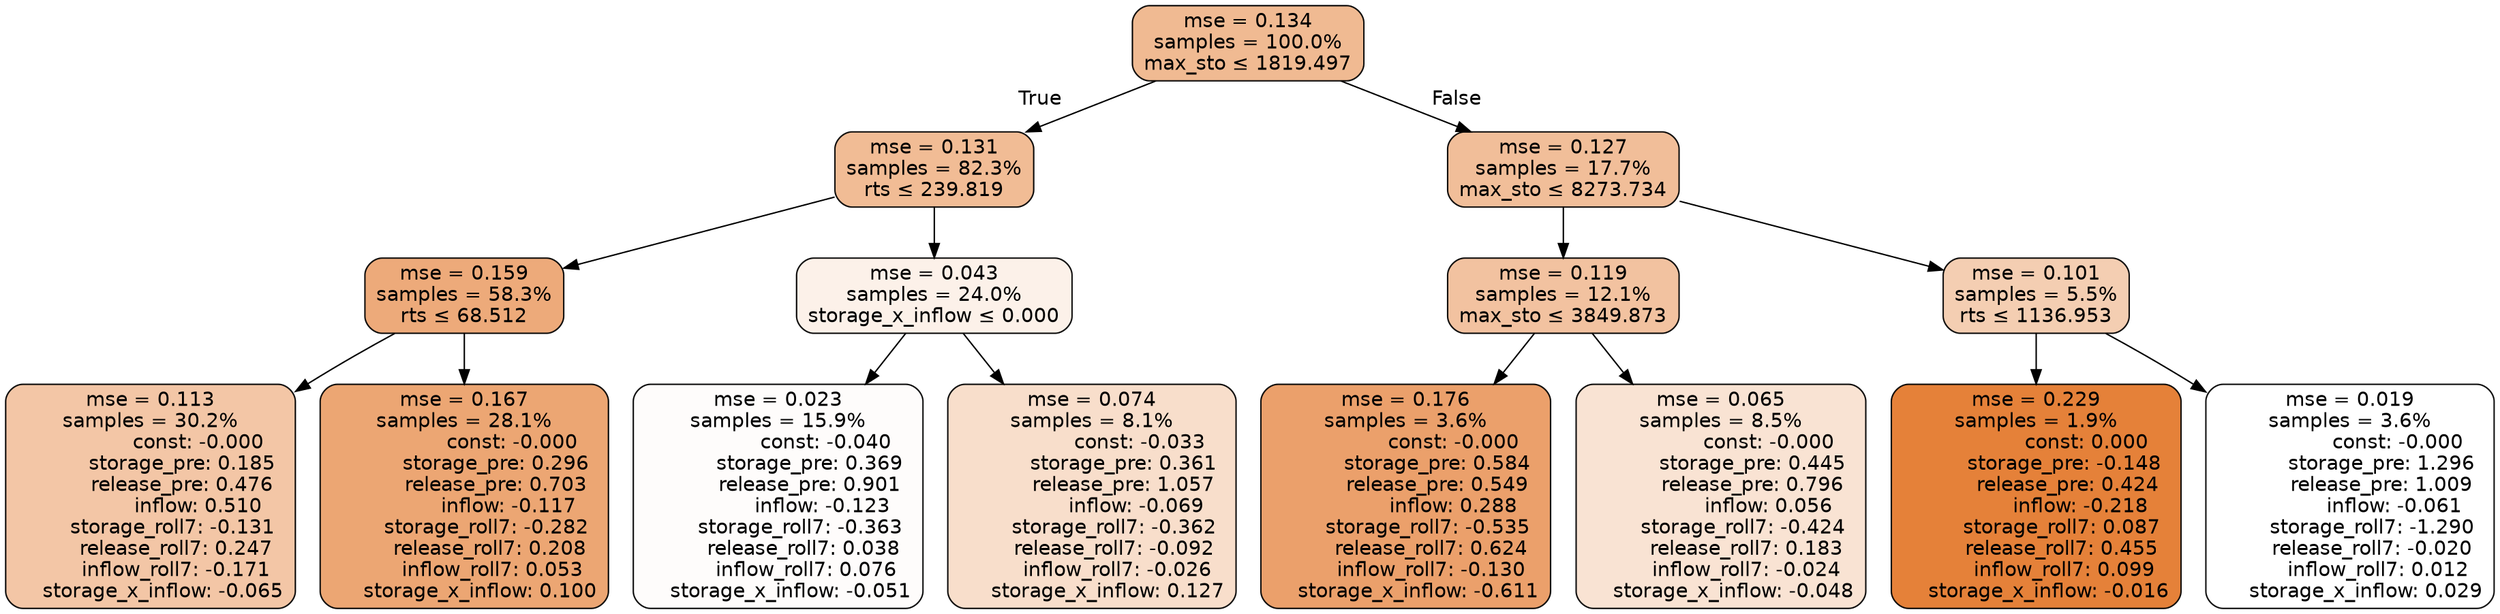 digraph tree {
bgcolor="transparent"
node [shape=rectangle, style="filled, rounded", color="black", fontname=helvetica] ;
edge [fontname=helvetica] ;
	"0" [label="mse = 0.134
samples = 100.0%
max_sto &le; 1819.497", fillcolor="#f0ba92"]
	"1" [label="mse = 0.131
samples = 82.3%
rts &le; 239.819", fillcolor="#f1bc95"]
	"2" [label="mse = 0.159
samples = 58.3%
rts &le; 68.512", fillcolor="#edaa7a"]
	"3" [label="mse = 0.113
samples = 30.2%
               const: -0.000
          storage_pre: 0.185
          release_pre: 0.476
               inflow: 0.510
       storage_roll7: -0.131
        release_roll7: 0.247
        inflow_roll7: -0.171
    storage_x_inflow: -0.065", fillcolor="#f3c6a6"]
	"4" [label="mse = 0.167
samples = 28.1%
               const: -0.000
          storage_pre: 0.296
          release_pre: 0.703
              inflow: -0.117
       storage_roll7: -0.282
        release_roll7: 0.208
         inflow_roll7: 0.053
     storage_x_inflow: 0.100", fillcolor="#eca673"]
	"5" [label="mse = 0.043
samples = 24.0%
storage_x_inflow &le; 0.000", fillcolor="#fcf1e9"]
	"6" [label="mse = 0.023
samples = 15.9%
               const: -0.040
          storage_pre: 0.369
          release_pre: 0.901
              inflow: -0.123
       storage_roll7: -0.363
        release_roll7: 0.038
         inflow_roll7: 0.076
    storage_x_inflow: -0.051", fillcolor="#fefcfb"]
	"7" [label="mse = 0.074
samples = 8.1%
               const: -0.033
          storage_pre: 0.361
          release_pre: 1.057
              inflow: -0.069
       storage_roll7: -0.362
       release_roll7: -0.092
        inflow_roll7: -0.026
     storage_x_inflow: 0.127", fillcolor="#f8decb"]
	"8" [label="mse = 0.127
samples = 17.7%
max_sto &le; 8273.734", fillcolor="#f1be99"]
	"9" [label="mse = 0.119
samples = 12.1%
max_sto &le; 3849.873", fillcolor="#f2c2a0"]
	"10" [label="mse = 0.176
samples = 3.6%
               const: -0.000
          storage_pre: 0.584
          release_pre: 0.549
               inflow: 0.288
       storage_roll7: -0.535
        release_roll7: 0.624
        inflow_roll7: -0.130
    storage_x_inflow: -0.611", fillcolor="#eba06b"]
	"11" [label="mse = 0.065
samples = 8.5%
               const: -0.000
          storage_pre: 0.445
          release_pre: 0.796
               inflow: 0.056
       storage_roll7: -0.424
        release_roll7: 0.183
        inflow_roll7: -0.024
    storage_x_inflow: -0.048", fillcolor="#f9e3d3"]
	"12" [label="mse = 0.101
samples = 5.5%
rts &le; 1136.953", fillcolor="#f4ceb2"]
	"13" [label="mse = 0.229
samples = 1.9%
                const: 0.000
         storage_pre: -0.148
          release_pre: 0.424
              inflow: -0.218
        storage_roll7: 0.087
        release_roll7: 0.455
         inflow_roll7: 0.099
    storage_x_inflow: -0.016", fillcolor="#e58139"]
	"14" [label="mse = 0.019
samples = 3.6%
               const: -0.000
          storage_pre: 1.296
          release_pre: 1.009
              inflow: -0.061
       storage_roll7: -1.290
       release_roll7: -0.020
         inflow_roll7: 0.012
     storage_x_inflow: 0.029", fillcolor="#ffffff"]

	"0" -> "1" [labeldistance=2.5, labelangle=45, headlabel="True"]
	"1" -> "2"
	"2" -> "3"
	"2" -> "4"
	"1" -> "5"
	"5" -> "6"
	"5" -> "7"
	"0" -> "8" [labeldistance=2.5, labelangle=-45, headlabel="False"]
	"8" -> "9"
	"9" -> "10"
	"9" -> "11"
	"8" -> "12"
	"12" -> "13"
	"12" -> "14"
}